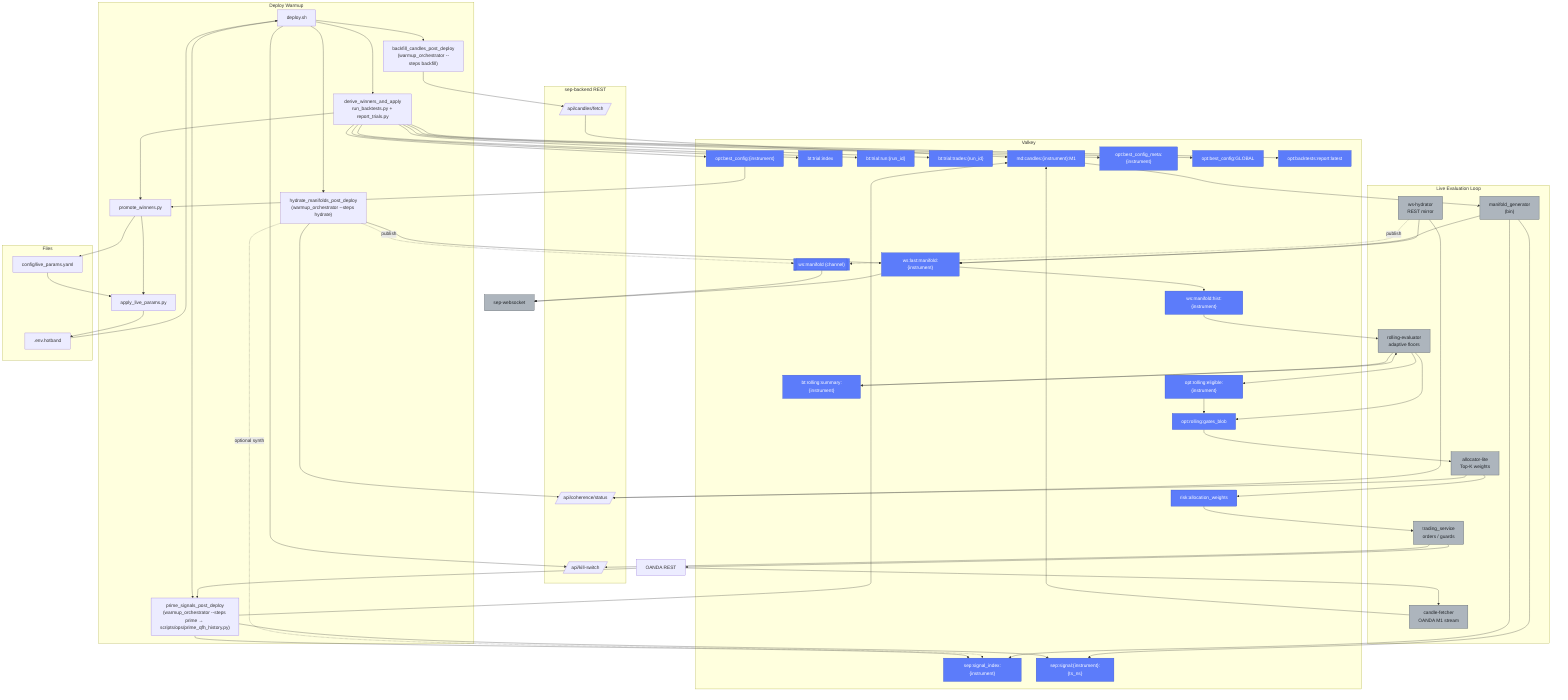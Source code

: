 %% Mermaid: Core data flows and keyspaces
flowchart TD
  subgraph DeployWarmup [Deploy Warmup]
    Deploy["deploy.sh"]
    Backfill["backfill_candles_post_deploy
(warmup_orchestrator --steps backfill)"]
    Prime["prime_signals_post_deploy
(warmup_orchestrator --steps prime → scripts/ops/prime_qfh_history.py)"]
    HydrateWarm["hydrate_manifolds_post_deploy
(warmup_orchestrator --steps hydrate)"]
    Trials["derive_winners_and_apply
run_backtests.py + report_trials.py"]
    Promote["promote_winners.py"]
    ApplyEnv["apply_live_params.py"]
  end

  subgraph LiveLoop [Live Evaluation Loop]
    CandleSvc["candle-fetcher
OANDA M1 stream"]
    ManifoldBin["manifold_generator
(bin)"]
    Hydrator["ws-hydrator
REST mirror"]
    RollingEval["rolling-evaluator
adaptive floors"]
    AllocLite["allocator-lite
Top-K weights"]
    TradeSvc["trading_service
orders / guards"]
  end

  subgraph BackendAPI["sep-backend REST"]
    Candles[/api/candles/fetch/]
    Coherence[/api/coherence/status/]
    Kill[/api/kill-switch/]
  end

  subgraph Store[Valkey]
    MDCAND["md:candles:{instrument}:M1"]
    SIGIDX["sep:signal_index:{instrument}"]
    SIG["sep:signal:{instrument}:{ts_ns}"]
    LASTMF["ws:last:manifold:{instrument}"]
    MANCHAN[["ws:manifold (channel)"]]
    MANHIST["ws:manifold:hist:{instrument}"]
    SUMMARY["bt:rolling:summary:{instrument}"]
    ELIG["opt:rolling:eligible:{instrument}"]
    GATES["opt:rolling:gates_blob"]
    WEIGHTS["risk:allocation_weights"]
    TRIALIDX["bt:trial:index"]
    TRIALRUN["bt:trial:run:{run_id}"]
    TRADES["bt:trial:trades:{run_id}"]
    BEST["opt:best_config:{instrument}"]
    BESTMETA["opt:best_config_meta:{instrument}"]
    GLOBAL["opt:best_config:GLOBAL"]
    REPORT["opt:backtests:report:latest"]
  end

  subgraph Files
    LIVEYAML["config/live_params.yaml"]
    ENVFILE[".env.hotband"]
  end

  OANDA["OANDA REST"]
  WSsvc["sep-websocket"]

  %% Warmup orchestration
  Deploy --> Backfill
  Deploy --> Prime
  Deploy --> HydrateWarm
  Deploy --> Trials
  Trials --> Promote
  Promote --> ApplyEnv

  %% Warmup API interactions
  Backfill --> Candles
  Candles --> MDCAND

  Prime --> SIGIDX
  Prime --> SIG
  Prime --> MDCAND
  OANDA --> Prime

  HydrateWarm --> Coherence
  HydrateWarm --> LASTMF
  HydrateWarm -.publish.-> MANCHAN
  HydrateWarm -.optional synth.-> SIGIDX

  Trials --> TRIALRUN
  Trials --> TRIALIDX
  Trials --> TRADES
  Trials --> BEST
  Trials --> BESTMETA
  Trials --> GLOBAL
  Trials --> REPORT

  BEST --> Promote
  Promote --> LIVEYAML
  ApplyEnv --> ENVFILE
  LIVEYAML --> ApplyEnv
  ENVFILE --> Deploy

  %% Live loop
  OANDA --> CandleSvc
  CandleSvc --> MDCAND
  MDCAND --> ManifoldBin
  ManifoldBin --> SIG
  ManifoldBin --> SIGIDX
  ManifoldBin --> LASTMF
  Hydrator --> Coherence
  Hydrator --> LASTMF
  Hydrator -.publish.-> MANCHAN
  LASTMF --> MANHIST
  MANHIST --> RollingEval
  RollingEval --> SUMMARY
  SUMMARY --> RollingEval
  RollingEval --> ELIG
  RollingEval --> GATES
  ELIG --> GATES
  GATES --> AllocLite
  AllocLite --> Coherence
  AllocLite --> WEIGHTS
  WEIGHTS --> TradeSvc
  TradeSvc --> Kill
  TradeSvc --> OANDA

  MANCHAN --> WSsvc
  LASTMF --> WSsvc

  %% Kill switch + snapshots
  Deploy --> Kill

  classDef key fill:#5c7cfa,stroke:#364fc7,color:#fff;
  classDef svc fill:#adb5bd,stroke:#495057,color:#212529;
  class MDCAND,SIGIDX,SIG,LASTMF,MANCHAN,MANHIST,SUMMARY,ELIG,GATES,WEIGHTS,TRIALIDX,TRIALRUN,TRADES,BEST,BESTMETA,GLOBAL,REPORT key;
  class WSsvc,CandleSvc,ManifoldBin,Hydrator,RollingEval,AllocLite,TradeSvc svc;